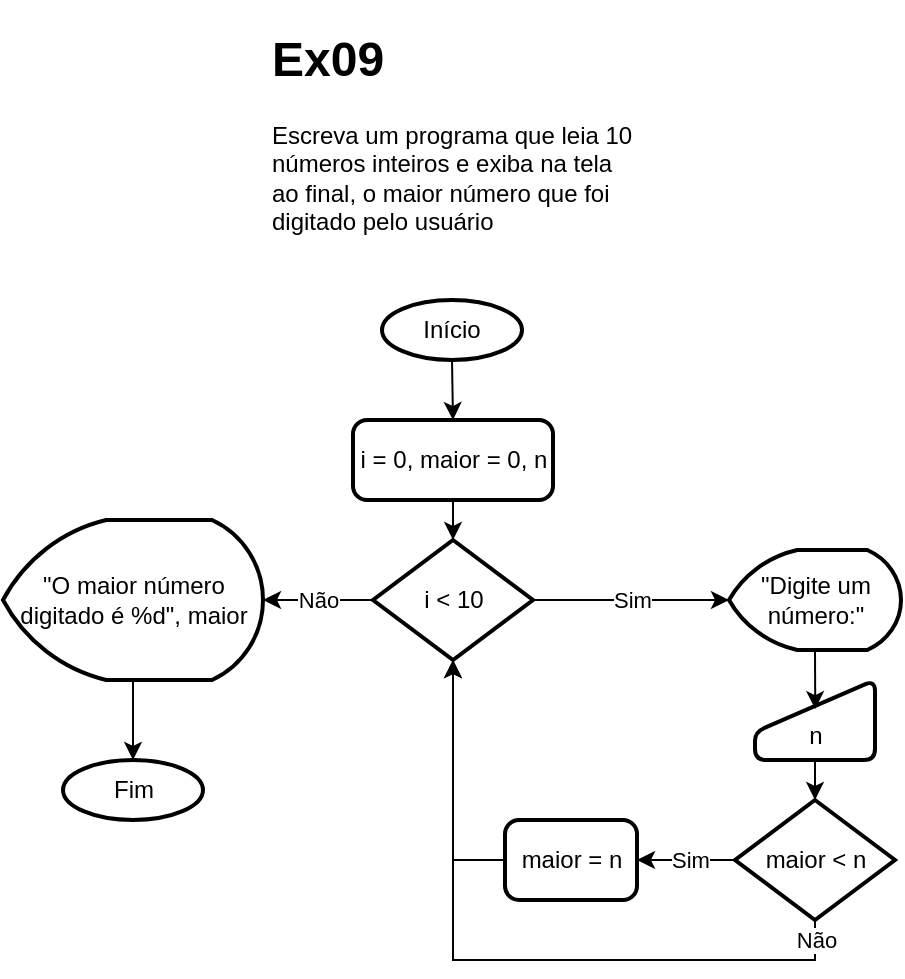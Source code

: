 <mxfile version="23.1.7" type="device">
  <diagram name="Página-1" id="V_1GEDRzKynThTqL9hy9">
    <mxGraphModel dx="819" dy="446" grid="1" gridSize="10" guides="1" tooltips="1" connect="1" arrows="1" fold="1" page="1" pageScale="1" pageWidth="827" pageHeight="1169" math="0" shadow="0">
      <root>
        <mxCell id="0" />
        <mxCell id="1" parent="0" />
        <mxCell id="B4gv5yCen6VUPcp5jSni-1" value="i = 0, maior = 0, n" style="rounded=1;whiteSpace=wrap;html=1;absoluteArcSize=1;arcSize=14;strokeWidth=2;" vertex="1" parent="1">
          <mxGeometry x="364.5" y="240" width="100" height="40" as="geometry" />
        </mxCell>
        <mxCell id="B4gv5yCen6VUPcp5jSni-2" style="edgeStyle=orthogonalEdgeStyle;rounded=0;orthogonalLoop=1;jettySize=auto;html=1;exitX=0.5;exitY=1;exitDx=0;exitDy=0;exitPerimeter=0;entryX=0.5;entryY=0;entryDx=0;entryDy=0;" edge="1" parent="1" source="B4gv5yCen6VUPcp5jSni-3" target="B4gv5yCen6VUPcp5jSni-1">
          <mxGeometry relative="1" as="geometry" />
        </mxCell>
        <mxCell id="B4gv5yCen6VUPcp5jSni-3" value="Início" style="strokeWidth=2;html=1;shape=mxgraph.flowchart.start_1;whiteSpace=wrap;" vertex="1" parent="1">
          <mxGeometry x="379" y="180" width="70" height="30" as="geometry" />
        </mxCell>
        <mxCell id="B4gv5yCen6VUPcp5jSni-5" value="&lt;h1&gt;Ex09&lt;/h1&gt;&lt;p&gt;Escreva um programa que leia 10 números inteiros e exiba na tela ao final, o maior número que foi digitado pelo usuário&lt;br&gt;&lt;/p&gt;" style="text;html=1;spacing=5;spacingTop=-20;whiteSpace=wrap;overflow=hidden;rounded=0;" vertex="1" parent="1">
          <mxGeometry x="319" y="40" width="190" height="110" as="geometry" />
        </mxCell>
        <mxCell id="B4gv5yCen6VUPcp5jSni-6" value="Fim" style="strokeWidth=2;html=1;shape=mxgraph.flowchart.start_1;whiteSpace=wrap;" vertex="1" parent="1">
          <mxGeometry x="219.5" y="410" width="70" height="30" as="geometry" />
        </mxCell>
        <mxCell id="B4gv5yCen6VUPcp5jSni-32" style="edgeStyle=orthogonalEdgeStyle;rounded=0;orthogonalLoop=1;jettySize=auto;html=1;exitX=0.5;exitY=1;exitDx=0;exitDy=0;exitPerimeter=0;" edge="1" parent="1" source="B4gv5yCen6VUPcp5jSni-12" target="B4gv5yCen6VUPcp5jSni-6">
          <mxGeometry relative="1" as="geometry" />
        </mxCell>
        <mxCell id="B4gv5yCen6VUPcp5jSni-12" value="&quot;O maior número digitado é %d&quot;, maior" style="strokeWidth=2;html=1;shape=mxgraph.flowchart.display;whiteSpace=wrap;" vertex="1" parent="1">
          <mxGeometry x="189.5" y="290" width="130" height="80" as="geometry" />
        </mxCell>
        <mxCell id="B4gv5yCen6VUPcp5jSni-16" value="&lt;br&gt;n" style="html=1;strokeWidth=2;shape=manualInput;whiteSpace=wrap;rounded=1;size=26;arcSize=11;" vertex="1" parent="1">
          <mxGeometry x="565.5" y="370" width="60" height="40" as="geometry" />
        </mxCell>
        <mxCell id="B4gv5yCen6VUPcp5jSni-17" value="&quot;Digite um número:&quot;" style="strokeWidth=2;html=1;shape=mxgraph.flowchart.display;whiteSpace=wrap;" vertex="1" parent="1">
          <mxGeometry x="552.5" y="305" width="86" height="50" as="geometry" />
        </mxCell>
        <mxCell id="B4gv5yCen6VUPcp5jSni-20" value="i &amp;lt; 10" style="strokeWidth=2;html=1;shape=mxgraph.flowchart.decision;whiteSpace=wrap;" vertex="1" parent="1">
          <mxGeometry x="374.5" y="300" width="80" height="60" as="geometry" />
        </mxCell>
        <mxCell id="B4gv5yCen6VUPcp5jSni-21" style="edgeStyle=orthogonalEdgeStyle;rounded=0;orthogonalLoop=1;jettySize=auto;html=1;exitX=0.5;exitY=1;exitDx=0;exitDy=0;entryX=0.5;entryY=0;entryDx=0;entryDy=0;entryPerimeter=0;" edge="1" parent="1" source="B4gv5yCen6VUPcp5jSni-1" target="B4gv5yCen6VUPcp5jSni-20">
          <mxGeometry relative="1" as="geometry" />
        </mxCell>
        <mxCell id="B4gv5yCen6VUPcp5jSni-22" value="Sim" style="edgeStyle=orthogonalEdgeStyle;rounded=0;orthogonalLoop=1;jettySize=auto;html=1;exitX=1;exitY=0.5;exitDx=0;exitDy=0;exitPerimeter=0;entryX=0;entryY=0.5;entryDx=0;entryDy=0;entryPerimeter=0;" edge="1" parent="1" source="B4gv5yCen6VUPcp5jSni-20" target="B4gv5yCen6VUPcp5jSni-17">
          <mxGeometry relative="1" as="geometry" />
        </mxCell>
        <mxCell id="B4gv5yCen6VUPcp5jSni-28" value="Sim" style="edgeStyle=orthogonalEdgeStyle;rounded=0;orthogonalLoop=1;jettySize=auto;html=1;exitX=0;exitY=0.5;exitDx=0;exitDy=0;exitPerimeter=0;entryX=1;entryY=0.5;entryDx=0;entryDy=0;" edge="1" parent="1" source="B4gv5yCen6VUPcp5jSni-23" target="B4gv5yCen6VUPcp5jSni-27">
          <mxGeometry x="-0.061" relative="1" as="geometry">
            <mxPoint as="offset" />
          </mxGeometry>
        </mxCell>
        <mxCell id="B4gv5yCen6VUPcp5jSni-23" value="maior &amp;lt; n" style="strokeWidth=2;html=1;shape=mxgraph.flowchart.decision;whiteSpace=wrap;" vertex="1" parent="1">
          <mxGeometry x="555.5" y="430" width="80" height="60" as="geometry" />
        </mxCell>
        <mxCell id="B4gv5yCen6VUPcp5jSni-25" style="edgeStyle=orthogonalEdgeStyle;rounded=0;orthogonalLoop=1;jettySize=auto;html=1;exitX=0.5;exitY=1;exitDx=0;exitDy=0;exitPerimeter=0;entryX=0.502;entryY=0.364;entryDx=0;entryDy=0;entryPerimeter=0;" edge="1" parent="1" source="B4gv5yCen6VUPcp5jSni-17" target="B4gv5yCen6VUPcp5jSni-16">
          <mxGeometry relative="1" as="geometry" />
        </mxCell>
        <mxCell id="B4gv5yCen6VUPcp5jSni-26" style="edgeStyle=orthogonalEdgeStyle;rounded=0;orthogonalLoop=1;jettySize=auto;html=1;exitX=0.5;exitY=1;exitDx=0;exitDy=0;entryX=0.5;entryY=0;entryDx=0;entryDy=0;entryPerimeter=0;" edge="1" parent="1" source="B4gv5yCen6VUPcp5jSni-16" target="B4gv5yCen6VUPcp5jSni-23">
          <mxGeometry relative="1" as="geometry" />
        </mxCell>
        <mxCell id="B4gv5yCen6VUPcp5jSni-27" value="maior = n" style="rounded=1;whiteSpace=wrap;html=1;absoluteArcSize=1;arcSize=14;strokeWidth=2;" vertex="1" parent="1">
          <mxGeometry x="440.5" y="440" width="66" height="40" as="geometry" />
        </mxCell>
        <mxCell id="B4gv5yCen6VUPcp5jSni-29" value="Não" style="edgeStyle=orthogonalEdgeStyle;rounded=0;orthogonalLoop=1;jettySize=auto;html=1;exitX=0.5;exitY=1;exitDx=0;exitDy=0;exitPerimeter=0;entryX=0.5;entryY=1;entryDx=0;entryDy=0;entryPerimeter=0;" edge="1" parent="1" source="B4gv5yCen6VUPcp5jSni-23" target="B4gv5yCen6VUPcp5jSni-20">
          <mxGeometry x="-0.943" relative="1" as="geometry">
            <mxPoint as="offset" />
          </mxGeometry>
        </mxCell>
        <mxCell id="B4gv5yCen6VUPcp5jSni-30" style="edgeStyle=orthogonalEdgeStyle;rounded=0;orthogonalLoop=1;jettySize=auto;html=1;exitX=0;exitY=0.5;exitDx=0;exitDy=0;entryX=0.5;entryY=1;entryDx=0;entryDy=0;entryPerimeter=0;" edge="1" parent="1" source="B4gv5yCen6VUPcp5jSni-27" target="B4gv5yCen6VUPcp5jSni-20">
          <mxGeometry relative="1" as="geometry" />
        </mxCell>
        <mxCell id="B4gv5yCen6VUPcp5jSni-31" value="Não" style="edgeStyle=orthogonalEdgeStyle;rounded=0;orthogonalLoop=1;jettySize=auto;html=1;exitX=0;exitY=0.5;exitDx=0;exitDy=0;exitPerimeter=0;entryX=1;entryY=0.5;entryDx=0;entryDy=0;entryPerimeter=0;" edge="1" parent="1" source="B4gv5yCen6VUPcp5jSni-20" target="B4gv5yCen6VUPcp5jSni-12">
          <mxGeometry relative="1" as="geometry" />
        </mxCell>
      </root>
    </mxGraphModel>
  </diagram>
</mxfile>
